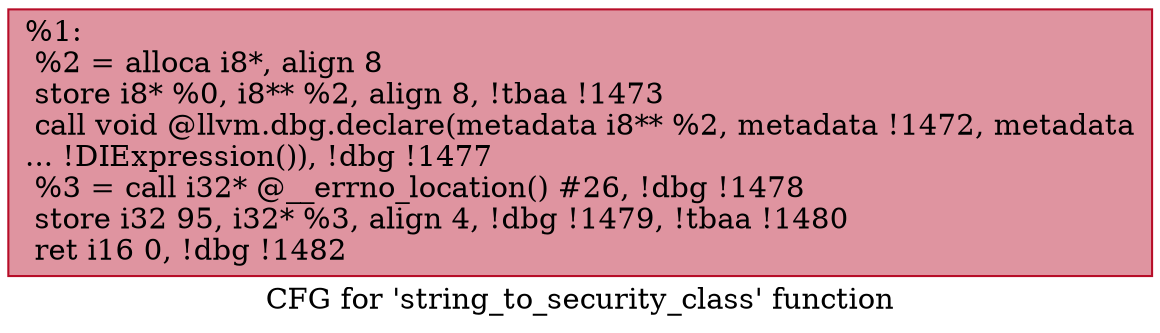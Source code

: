 digraph "CFG for 'string_to_security_class' function" {
	label="CFG for 'string_to_security_class' function";

	Node0x1151360 [shape=record,color="#b70d28ff", style=filled, fillcolor="#b70d2870",label="{%1:\l  %2 = alloca i8*, align 8\l  store i8* %0, i8** %2, align 8, !tbaa !1473\l  call void @llvm.dbg.declare(metadata i8** %2, metadata !1472, metadata\l... !DIExpression()), !dbg !1477\l  %3 = call i32* @__errno_location() #26, !dbg !1478\l  store i32 95, i32* %3, align 4, !dbg !1479, !tbaa !1480\l  ret i16 0, !dbg !1482\l}"];
}

